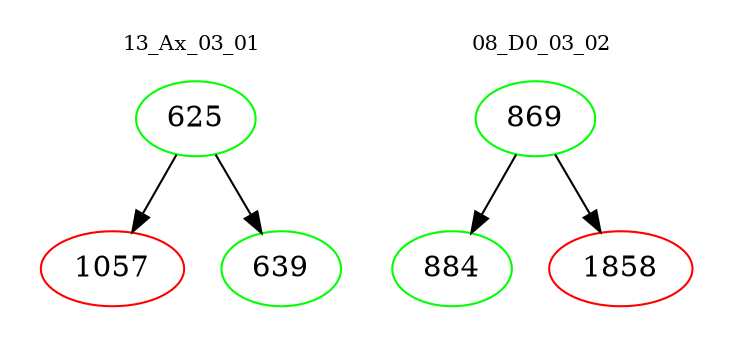 digraph{
subgraph cluster_0 {
color = white
label = "13_Ax_03_01";
fontsize=10;
T0_625 [label="625", color="green"]
T0_625 -> T0_1057 [color="black"]
T0_1057 [label="1057", color="red"]
T0_625 -> T0_639 [color="black"]
T0_639 [label="639", color="green"]
}
subgraph cluster_1 {
color = white
label = "08_D0_03_02";
fontsize=10;
T1_869 [label="869", color="green"]
T1_869 -> T1_884 [color="black"]
T1_884 [label="884", color="green"]
T1_869 -> T1_1858 [color="black"]
T1_1858 [label="1858", color="red"]
}
}
